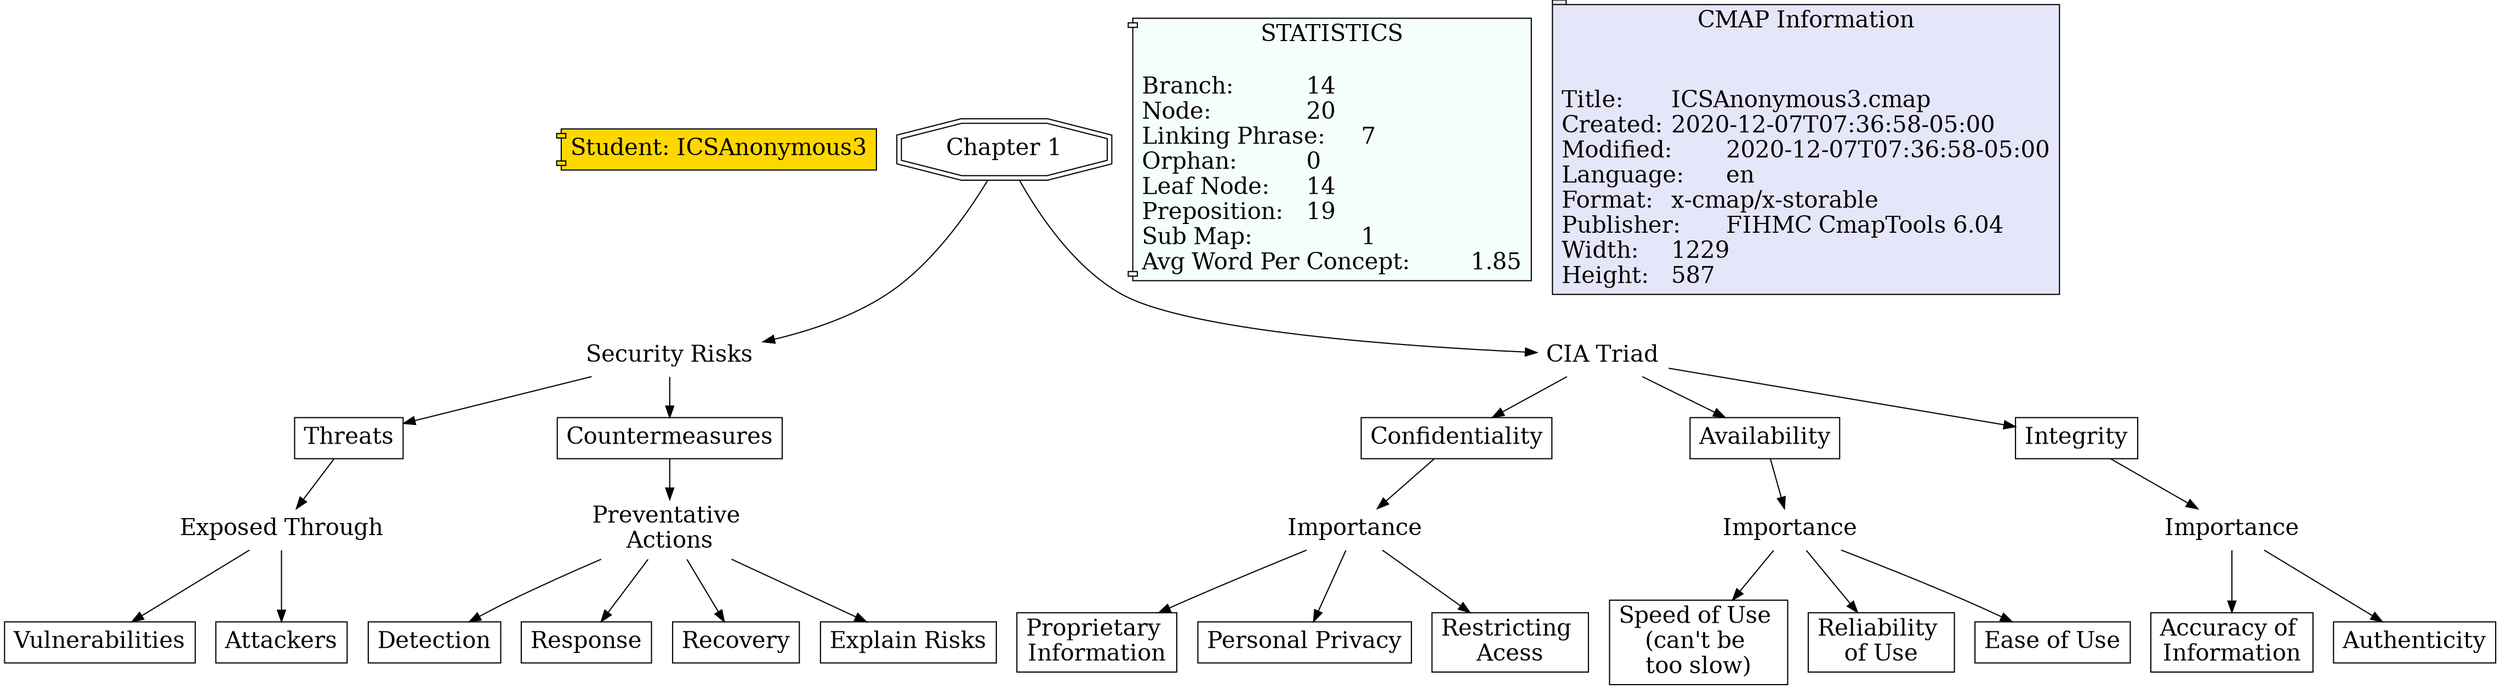 // The Round Table
digraph {
	Student [label="Student: ICSAnonymous3" fillcolor=gold fontsize=20 shape=component style=filled]
	"1RQ13R3C8-1VMF463-2XV" [label="Security Risks
" fontsize=20 shape=none]
	"1RQ13R3C6-1SYFBC6-2XR" [label=Threats fillcolor=white fontsize=20 shape=rect style=filled]
	"1RQ13R3C8-1VMF463-2XV" -> "1RQ13R3C6-1SYFBC6-2XR" [constraint=true]
	"1RQ148QN7-17PKWFM-3WR" [label="Preventative 
Actions" fontsize=20 shape=none]
	"1RQ14FC8T-NQ07SB-44H" [label=Detection fillcolor=white fontsize=20 shape=rect style=filled]
	"1RQ148QN7-17PKWFM-3WR" -> "1RQ14FC8T-NQ07SB-44H" [constraint=true]
	"1RQ146SRC-199KTJ7-3NW" [label="Exposed Through
" fontsize=20 shape=none]
	"1RQ147PLW-2B45Q25-3QT" [label=Vulnerabilities fillcolor=white fontsize=20 shape=rect style=filled]
	"1RQ146SRC-199KTJ7-3NW" -> "1RQ147PLW-2B45Q25-3QT" [constraint=true]
	"1RQ1378FR-1V21MP2-DD" [label=Confidentiality fillcolor=white fontsize=20 shape=rect style=filled]
	"1RQ13B7VG-1VQN9BB-XH" [label=Importance fontsize=20 shape=none]
	"1RQ1378FR-1V21MP2-DD" -> "1RQ13B7VG-1VQN9BB-XH" [constraint=true]
	"1RQ148QN7-17PKWFM-3WR" [label="Preventative 
Actions" fontsize=20 shape=none]
	"1RQ14KCQL-124N8MM-4T6" [label=Response fillcolor=white fontsize=20 shape=rect style=filled]
	"1RQ148QN7-17PKWFM-3WR" -> "1RQ14KCQL-124N8MM-4T6" [constraint=true]
	"1RQ146SRC-199KTJ7-3NW" [label="Exposed Through
" fontsize=20 shape=none]
	"1RQ146SR9-29QW5LF-3NS" [label=Attackers fillcolor=white fontsize=20 shape=rect style=filled]
	"1RQ146SRC-199KTJ7-3NW" -> "1RQ146SR9-29QW5LF-3NS" [constraint=true]
	"1RQ1378FV-QF2TMC-DH" [label="CIA Triad" fontsize=20 shape=none]
	"1RQ137KPV-SSQQC8-FS" [label=Availability fillcolor=white fontsize=20 shape=rect style=filled]
	"1RQ1378FV-QF2TMC-DH" -> "1RQ137KPV-SSQQC8-FS" [constraint=true]
	"1RQ137HBH-1K8WDD0-F9" [label=Integrity fillcolor=white fontsize=20 shape=rect style=filled]
	"1RQ13G91T-72WC2L-1K6" [label=Importance fontsize=20 shape=none]
	"1RQ137HBH-1K8WDD0-F9" -> "1RQ13G91T-72WC2L-1K6" [constraint=true]
	"1RQ13G91T-72WC2L-1K6" [label=Importance fontsize=20 shape=none]
	"1RQ13HCGM-1QTGRN9-1TX" [label="Accuracy of 
Information" fillcolor=white fontsize=20 shape=rect style=filled]
	"1RQ13G91T-72WC2L-1K6" -> "1RQ13HCGM-1QTGRN9-1TX" [constraint=true]
	"1RQ13R3C6-1SYFBC6-2XR" [label=Threats fillcolor=white fontsize=20 shape=rect style=filled]
	"1RQ146SRC-199KTJ7-3NW" [label="Exposed Through
" fontsize=20 shape=none]
	"1RQ13R3C6-1SYFBC6-2XR" -> "1RQ146SRC-199KTJ7-3NW" [constraint=true]
	"1RQ13LQJB-1TMG738-2B9" [label=Importance fontsize=20 shape=none]
	"1RQ13MFS3-12B909S-2D1" [label="Speed of Use 
(can't be 
too slow)" fillcolor=white fontsize=20 shape=rect style=filled]
	"1RQ13LQJB-1TMG738-2B9" -> "1RQ13MFS3-12B909S-2D1" [constraint=true]
	"1RQ13LQJB-1TMG738-2B9" [label=Importance fontsize=20 shape=none]
	"1RQ13LQJ9-1CZLWMX-2B6" [label="Reliability 
of Use" fillcolor=white fontsize=20 shape=rect style=filled]
	"1RQ13LQJB-1TMG738-2B9" -> "1RQ13LQJ9-1CZLWMX-2B6" [constraint=true]
	"1RQ13G91T-72WC2L-1K6" [label=Importance fontsize=20 shape=none]
	"1RQ13G91R-1834WTR-1K3" [label=Authenticity fillcolor=white fontsize=20 shape=rect style=filled]
	"1RQ13G91T-72WC2L-1K6" -> "1RQ13G91R-1834WTR-1K3" [constraint=true]
	"1RQ137KPV-SSQQC8-FS" [label=Availability fillcolor=white fontsize=20 shape=rect style=filled]
	"1RQ13LQJB-1TMG738-2B9" [label=Importance fontsize=20 shape=none]
	"1RQ137KPV-SSQQC8-FS" -> "1RQ13LQJB-1TMG738-2B9" [constraint=true]
	"1RQ148QN7-17PKWFM-3WR" [label="Preventative 
Actions" fontsize=20 shape=none]
	"1RQ14JLBB-K81RDP-4M9" [label=Recovery fillcolor=white fontsize=20 shape=rect style=filled]
	"1RQ148QN7-17PKWFM-3WR" -> "1RQ14JLBB-K81RDP-4M9" [constraint=true]
	"1RQ148QN7-17PKWFM-3WR" [label="Preventative 
Actions" fontsize=20 shape=none]
	"1RQ148QN6-2DQQ3FP-3WN" [label="Explain Risks
" fillcolor=white fontsize=20 shape=rect style=filled]
	"1RQ148QN7-17PKWFM-3WR" -> "1RQ148QN6-2DQQ3FP-3WN" [constraint=true]
	"1RQ136SX0-11T51T7-8H" [label="Chapter 1" fillcolor=white fontsize=20 shape=doubleoctagon style=filled]
	"1RQ13R3C8-1VMF463-2XV" [label="Security Risks
" fontsize=20 shape=none]
	"1RQ136SX0-11T51T7-8H" -> "1RQ13R3C8-1VMF463-2XV" [constraint=true]
	"1RQ136SX0-11T51T7-8H" [label="Chapter 1" fillcolor=white fontsize=20 shape=doubleoctagon style=filled]
	"1RQ1378FV-QF2TMC-DH" [label="CIA Triad" fontsize=20 shape=none]
	"1RQ136SX0-11T51T7-8H" -> "1RQ1378FV-QF2TMC-DH" [constraint=true]
	"1RQ1378FV-QF2TMC-DH" [label="CIA Triad" fontsize=20 shape=none]
	"1RQ1378FR-1V21MP2-DD" [label=Confidentiality fillcolor=white fontsize=20 shape=rect style=filled]
	"1RQ1378FV-QF2TMC-DH" -> "1RQ1378FR-1V21MP2-DD" [constraint=true]
	"1RQ13B7VG-1VQN9BB-XH" [label=Importance fontsize=20 shape=none]
	"1RQ13C29N-1M0LCD8-120" [label="Proprietary 
Information" fillcolor=white fontsize=20 shape=rect style=filled]
	"1RQ13B7VG-1VQN9BB-XH" -> "1RQ13C29N-1M0LCD8-120" [constraint=true]
	"1RQ13LQJB-1TMG738-2B9" [label=Importance fontsize=20 shape=none]
	"1RQ13PBLB-1CQVX82-2NR" [label="Ease of Use
" fillcolor=white fontsize=20 shape=rect style=filled]
	"1RQ13LQJB-1TMG738-2B9" -> "1RQ13PBLB-1CQVX82-2NR" [constraint=true]
	"1RQ13B7VG-1VQN9BB-XH" [label=Importance fontsize=20 shape=none]
	"1RQ13B7VD-R84T78-XD" [label="Personal Privacy
" fillcolor=white fontsize=20 shape=rect style=filled]
	"1RQ13B7VG-1VQN9BB-XH" -> "1RQ13B7VD-R84T78-XD" [constraint=true]
	"1RQ147YLC-BLSWYY-3RT" [label=Countermeasures fillcolor=white fontsize=20 shape=rect style=filled]
	"1RQ148QN7-17PKWFM-3WR" [label="Preventative 
Actions" fontsize=20 shape=none]
	"1RQ147YLC-BLSWYY-3RT" -> "1RQ148QN7-17PKWFM-3WR" [constraint=true]
	"1RQ13B7VG-1VQN9BB-XH" [label=Importance fontsize=20 shape=none]
	"1RQ13FFKM-H738G4-1HR" [label="Restricting 
Acess" fillcolor=white fontsize=20 shape=rect style=filled]
	"1RQ13B7VG-1VQN9BB-XH" -> "1RQ13FFKM-H738G4-1HR" [constraint=true]
	"1RQ13R3C8-1VMF463-2XV" [label="Security Risks
" fontsize=20 shape=none]
	"1RQ147YLC-BLSWYY-3RT" [label=Countermeasures fillcolor=white fontsize=20 shape=rect style=filled]
	"1RQ13R3C8-1VMF463-2XV" -> "1RQ147YLC-BLSWYY-3RT" [constraint=true]
	"1RQ1378FV-QF2TMC-DH" [label="CIA Triad" fontsize=20 shape=none]
	"1RQ137HBH-1K8WDD0-F9" [label=Integrity fillcolor=white fontsize=20 shape=rect style=filled]
	"1RQ1378FV-QF2TMC-DH" -> "1RQ137HBH-1K8WDD0-F9" [constraint=true]
	statictics [label="STATISTICS
\lBranch:		14\lNode:		20\lLinking Phrase:	7\lOrphan:		0\lLeaf Node:	14\lPreposition:	19\lSub Map:		1\lAvg Word Per Concept:	1.85\l" Gsplines=true fillcolor="#F5FFFA" fontsize=20 shape=component style=filled]
	file_info [label="CMAP Information

\lTitle:	ICSAnonymous3.cmap\lCreated:	2020-12-07T07:36:58-05:00\lModified:	2020-12-07T07:36:58-05:00\lLanguage:	en\lFormat:	x-cmap/x-storable\lPublisher:	FIHMC CmapTools 6.04\lWidth:	1229\lHeight:	587\l" Gsplines=true fillcolor="#E6E6FA" fontsize=20 shape=tab style=filled]
}
